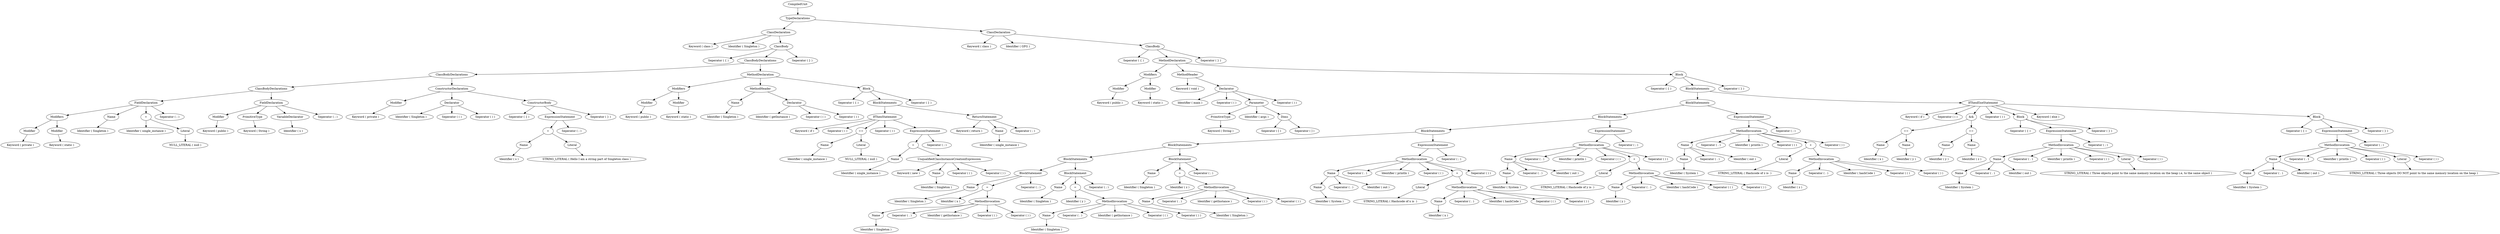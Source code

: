 digraph G{
node[ordering=out]
n1a[label="Keyword ( private )"]
n1[label="Modifier"]
n1->n1a
n2a[label="Keyword ( static )"]
n2[label="Modifier"]
n2->n2a
n3[label="Modifiers"]
n3->n1
n3->n2
n4a[label="Identifier ( Singleton )"]
n4[label="Name"]
n4->n4a
n5a[label="NULL_LITERAL ( null )"]
n5[label="Literal"]
n5->n5a
n6a[label="Identifier ( single_instance )"]
n6[label="="]
n6->n6a
n6->n5
n7d[label="Seperator ( ; )"]
n7[label="FieldDeclaration"]
n7->n3
n7->n4
n7->n6
n7->n7d
n8a[label="Keyword ( public )"]
n8[label="Modifier"]
n8->n8a
n9a[label="Keyword ( String )"]
n9[label="PrimitiveType"]
n9->n9a
n10a[label="Identifier ( s )"]
n10[label="VariableDeclarator"]
n10->n10a
n11d[label="Seperator ( ; )"]
n11[label="FieldDeclaration"]
n11->n8
n11->n9
n11->n10
n11->n11d
n12[label="ClassBodyDeclarations"]
n12->n7
n12->n11
n13a[label="Keyword ( private )"]
n13[label="Modifier"]
n13->n13a
n14a[label="Identifier ( Singleton )"]
n14b[label="Seperator ( ( )"]
n14c[label="Seperator ( ) )"]
n14[label="Declarator"]
n14->n14a
n14->n14b
n14->n14c
n15a[label="Identifier ( s )"]
n15[label="Name"]
n15->n15a
n16a[label="STRING_LITERAL ( Hello I am a string part of Singleton class )"]
n16[label="Literal"]
n16->n16a
n17[label="="]
n17->n15
n17->n16
n18b[label="Seperator ( ; )"]
n18[label="ExpressionStatement"]
n18->n17
n18->n18b
n19a[label="Seperator ( { )"]
n19c[label="Seperator ( } )"]
n19[label="ConstructorBody"]
n19->n19a
n19->n18
n19->n19c
n20[label="ConstructorDeclaration"]
n20->n13
n20->n14
n20->n19
n21[label="ClassBodyDeclarations"]
n21->n12
n21->n20
n22a[label="Keyword ( public )"]
n22[label="Modifier"]
n22->n22a
n23a[label="Keyword ( static )"]
n23[label="Modifier"]
n23->n23a
n24[label="Modifiers"]
n24->n22
n24->n23
n25a[label="Identifier ( Singleton )"]
n25[label="Name"]
n25->n25a
n26a[label="Identifier ( getInstance )"]
n26b[label="Seperator ( ( )"]
n26c[label="Seperator ( ) )"]
n26[label="Declarator"]
n26->n26a
n26->n26b
n26->n26c
n27[label="MethodHeader"]
n27->n25
n27->n26
n28a[label="Identifier ( single_instance )"]
n28[label="Name"]
n28->n28a
n29a[label="NULL_LITERAL ( null )"]
n29[label="Literal"]
n29->n29a
n30[label="=="]
n30->n28
n30->n29
n31a[label="Identifier ( single_instance )"]
n31[label="Name"]
n31->n31a
n32a[label="Identifier ( Singleton )"]
n32[label="Name"]
n32->n32a
n33a[label="Keyword ( new )"]
n33c[label="Seperator ( ( )"]
n33d[label="Seperator ( ) )"]
n33[label="UnqualifiedClassInstanceCreationExpression"]
n33->n33a
n33->n32
n33->n33c
n33->n33d
n34[label="="]
n34->n31
n34->n33
n35b[label="Seperator ( ; )"]
n35[label="ExpressionStatement"]
n35->n34
n35->n35b
n36a[label="Keyword ( if )"]
n36b[label="Seperator ( ( )"]
n36d[label="Seperator ( ) )"]
n36[label="IfThenStatement"]
n36->n36a
n36->n36b
n36->n30
n36->n36d
n36->n35
n37a[label="Identifier ( single_instance )"]
n37[label="Name"]
n37->n37a
n38a[label="Keyword ( return )"]
n38c[label="Seperator ( ; )"]
n38[label="ReturnStatement"]
n38->n38a
n38->n37
n38->n38c
n39[label="BlockStatements"]
n39->n36
n39->n38
n40a[label="Seperator ( { )"]
n40c[label="Seperator ( } )"]
n40[label="Block"]
n40->n40a
n40->n39
n40->n40c
n41[label="MethodDeclaration"]
n41->n24
n41->n27
n41->n40
n42[label="ClassBodyDeclarations"]
n42->n21
n42->n41
n43a[label="Seperator ( { )"]
n43c[label="Seperator ( } )"]
n43[label="ClassBody"]
n43->n43a
n43->n42
n43->n43c
n44a[label="Keyword ( class )"]
n44b[label="Identifier ( Singleton )"]
n44[label="ClassDeclaration"]
n44->n44a
n44->n44b
n44->n43
n45a[label="Keyword ( public )"]
n45[label="Modifier"]
n45->n45a
n46a[label="Keyword ( static )"]
n46[label="Modifier"]
n46->n46a
n47[label="Modifiers"]
n47->n45
n47->n46
n48a[label="Keyword ( String )"]
n48[label="PrimitiveType"]
n48->n48a
n49a[label="Seperator ( [ )"]
n49b[label="Seperator ( ] )"]
n49[label="Dims"]
n49->n49a
n49->n49b
n50b[label="Identifier ( args )"]
n50[label="Parameter"]
n50->n48
n50->n50b
n50->n49
n51a[label="Identifier ( main )"]
n51b[label="Seperator ( ( )"]
n51d[label="Seperator ( ) )"]
n51[label="Declarator"]
n51->n51a
n51->n51b
n51->n50
n51->n51d
n52a[label="Keyword ( void )"]
n52[label="MethodHeader"]
n52->n52a
n52->n51
n53a[label="Identifier ( Singleton )"]
n53[label="Name"]
n53->n53a
n54a[label="Identifier ( Singleton )"]
n54[label="Name"]
n54->n54a
n55b[label="Seperator ( . )"]
n55c[label="Identifier ( getInstance )"]
n55d[label="Seperator ( ( )"]
n55e[label="Seperator ( ) )"]
n55[label="MethodInvocation"]
n55->n54
n55->n55b
n55->n55c
n55->n55d
n55->n55e
n56a[label="Identifier ( x )"]
n56[label="="]
n56->n56a
n56->n55
n57c[label="Seperator ( ; )"]
n57[label="BlockStatement"]
n57->n53
n57->n56
n57->n57c
n58a[label="Identifier ( Singleton )"]
n58[label="Name"]
n58->n58a
n59a[label="Identifier ( Singleton )"]
n59[label="Name"]
n59->n59a
n60b[label="Seperator ( . )"]
n60c[label="Identifier ( getInstance )"]
n60d[label="Seperator ( ( )"]
n60e[label="Seperator ( ) )"]
n60[label="MethodInvocation"]
n60->n59
n60->n60b
n60->n60c
n60->n60d
n60->n60e
n61a[label="Identifier ( y )"]
n61[label="="]
n61->n61a
n61->n60
n62c[label="Seperator ( ; )"]
n62[label="BlockStatement"]
n62->n58
n62->n61
n62->n62c
n63[label="BlockStatements"]
n63->n57
n63->n62
n64a[label="Identifier ( Singleton )"]
n64[label="Name"]
n64->n64a
n65a[label="Identifier ( Singleton )"]
n65[label="Name"]
n65->n65a
n66b[label="Seperator ( . )"]
n66c[label="Identifier ( getInstance )"]
n66d[label="Seperator ( ( )"]
n66e[label="Seperator ( ) )"]
n66[label="MethodInvocation"]
n66->n65
n66->n66b
n66->n66c
n66->n66d
n66->n66e
n67a[label="Identifier ( z )"]
n67[label="="]
n67->n67a
n67->n66
n68c[label="Seperator ( ; )"]
n68[label="BlockStatement"]
n68->n64
n68->n67
n68->n68c
n69[label="BlockStatements"]
n69->n63
n69->n68
n70a[label="Identifier ( System )"]
n70[label="Name"]
n70->n70a
n71b[label="Seperator ( . )"]
n71c[label="Identifier ( out )"]
n71[label="Name"]
n71->n70
n71->n71b
n71->n71c
n72a[label="STRING_LITERAL ( Hashcode of x is  )"]
n72[label="Literal"]
n72->n72a
n73a[label="Identifier ( x )"]
n73[label="Name"]
n73->n73a
n74b[label="Seperator ( . )"]
n74c[label="Identifier ( hashCode )"]
n74d[label="Seperator ( ( )"]
n74e[label="Seperator ( ) )"]
n74[label="MethodInvocation"]
n74->n73
n74->n74b
n74->n74c
n74->n74d
n74->n74e
n75[label="+"]
n75->n72
n75->n74
n76b[label="Seperator ( . )"]
n76c[label="Identifier ( println )"]
n76d[label="Seperator ( ( )"]
n76f[label="Seperator ( ) )"]
n76[label="MethodInvocation"]
n76->n71
n76->n76b
n76->n76c
n76->n76d
n76->n75
n76->n76f
n77b[label="Seperator ( ; )"]
n77[label="ExpressionStatement"]
n77->n76
n77->n77b
n78[label="BlockStatements"]
n78->n69
n78->n77
n79a[label="Identifier ( System )"]
n79[label="Name"]
n79->n79a
n80b[label="Seperator ( . )"]
n80c[label="Identifier ( out )"]
n80[label="Name"]
n80->n79
n80->n80b
n80->n80c
n81a[label="STRING_LITERAL ( Hashcode of y is  )"]
n81[label="Literal"]
n81->n81a
n82a[label="Identifier ( y )"]
n82[label="Name"]
n82->n82a
n83b[label="Seperator ( . )"]
n83c[label="Identifier ( hashCode )"]
n83d[label="Seperator ( ( )"]
n83e[label="Seperator ( ) )"]
n83[label="MethodInvocation"]
n83->n82
n83->n83b
n83->n83c
n83->n83d
n83->n83e
n84[label="+"]
n84->n81
n84->n83
n85b[label="Seperator ( . )"]
n85c[label="Identifier ( println )"]
n85d[label="Seperator ( ( )"]
n85f[label="Seperator ( ) )"]
n85[label="MethodInvocation"]
n85->n80
n85->n85b
n85->n85c
n85->n85d
n85->n84
n85->n85f
n86b[label="Seperator ( ; )"]
n86[label="ExpressionStatement"]
n86->n85
n86->n86b
n87[label="BlockStatements"]
n87->n78
n87->n86
n88a[label="Identifier ( System )"]
n88[label="Name"]
n88->n88a
n89b[label="Seperator ( . )"]
n89c[label="Identifier ( out )"]
n89[label="Name"]
n89->n88
n89->n89b
n89->n89c
n90a[label="STRING_LITERAL ( Hashcode of z is  )"]
n90[label="Literal"]
n90->n90a
n91a[label="Identifier ( z )"]
n91[label="Name"]
n91->n91a
n92b[label="Seperator ( . )"]
n92c[label="Identifier ( hashCode )"]
n92d[label="Seperator ( ( )"]
n92e[label="Seperator ( ) )"]
n92[label="MethodInvocation"]
n92->n91
n92->n92b
n92->n92c
n92->n92d
n92->n92e
n93[label="+"]
n93->n90
n93->n92
n94b[label="Seperator ( . )"]
n94c[label="Identifier ( println )"]
n94d[label="Seperator ( ( )"]
n94f[label="Seperator ( ) )"]
n94[label="MethodInvocation"]
n94->n89
n94->n94b
n94->n94c
n94->n94d
n94->n93
n94->n94f
n95b[label="Seperator ( ; )"]
n95[label="ExpressionStatement"]
n95->n94
n95->n95b
n96[label="BlockStatements"]
n96->n87
n96->n95
n97a[label="Identifier ( x )"]
n97[label="Name"]
n97->n97a
n98a[label="Identifier ( y )"]
n98[label="Name"]
n98->n98a
n99[label="=="]
n99->n97
n99->n98
n100a[label="Identifier ( y )"]
n100[label="Name"]
n100->n100a
n101a[label="Identifier ( z )"]
n101[label="Name"]
n101->n101a
n102[label="=="]
n102->n100
n102->n101
n103[label="&&"]
n103->n99
n103->n102
n104a[label="Identifier ( System )"]
n104[label="Name"]
n104->n104a
n105b[label="Seperator ( . )"]
n105c[label="Identifier ( out )"]
n105[label="Name"]
n105->n104
n105->n105b
n105->n105c
n106a[label="STRING_LITERAL ( Three objects point to the same memory location on the heap i.e, to the same object )"]
n106[label="Literal"]
n106->n106a
n107b[label="Seperator ( . )"]
n107c[label="Identifier ( println )"]
n107d[label="Seperator ( ( )"]
n107f[label="Seperator ( ) )"]
n107[label="MethodInvocation"]
n107->n105
n107->n107b
n107->n107c
n107->n107d
n107->n106
n107->n107f
n108b[label="Seperator ( ; )"]
n108[label="ExpressionStatement"]
n108->n107
n108->n108b
n109a[label="Seperator ( { )"]
n109c[label="Seperator ( } )"]
n109[label="Block"]
n109->n109a
n109->n108
n109->n109c
n110a[label="Identifier ( System )"]
n110[label="Name"]
n110->n110a
n111b[label="Seperator ( . )"]
n111c[label="Identifier ( out )"]
n111[label="Name"]
n111->n110
n111->n111b
n111->n111c
n112a[label="STRING_LITERAL ( Three objects DO NOT point to the same memory location on the heap )"]
n112[label="Literal"]
n112->n112a
n113b[label="Seperator ( . )"]
n113c[label="Identifier ( println )"]
n113d[label="Seperator ( ( )"]
n113f[label="Seperator ( ) )"]
n113[label="MethodInvocation"]
n113->n111
n113->n113b
n113->n113c
n113->n113d
n113->n112
n113->n113f
n114b[label="Seperator ( ; )"]
n114[label="ExpressionStatement"]
n114->n113
n114->n114b
n115a[label="Seperator ( { )"]
n115c[label="Seperator ( } )"]
n115[label="Block"]
n115->n115a
n115->n114
n115->n115c
n116a[label="Keyword ( if )"]
n116b[label="Seperator ( ( )"]
n116d[label="Seperator ( ) )"]
n116f[label="Keyword ( else )"]
n116[label="IfThenElseStatement"]
n116->n116a
n116->n116b
n116->n103
n116->n116d
n116->n109
n116->n116f
n116->n115
n117[label="BlockStatements"]
n117->n96
n117->n116
n118a[label="Seperator ( { )"]
n118c[label="Seperator ( } )"]
n118[label="Block"]
n118->n118a
n118->n117
n118->n118c
n119[label="MethodDeclaration"]
n119->n47
n119->n52
n119->n118
n120a[label="Seperator ( { )"]
n120c[label="Seperator ( } )"]
n120[label="ClassBody"]
n120->n120a
n120->n119
n120->n120c
n121a[label="Keyword ( class )"]
n121b[label="Identifier ( GFG )"]
n121[label="ClassDeclaration"]
n121->n121a
n121->n121b
n121->n120
n122[label="TypeDeclarations"]
n122->n44
n122->n121
n123[label="CompiledUnit"]
n123->n122
}
